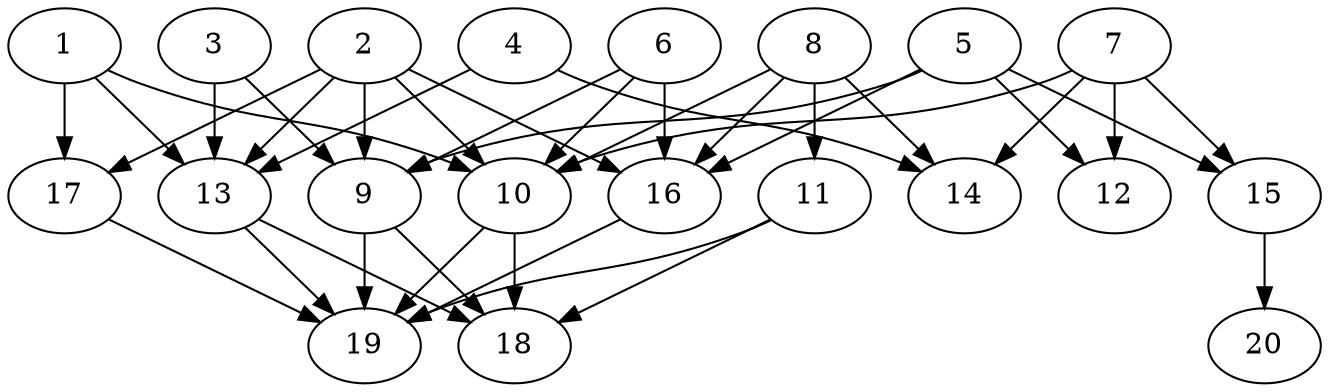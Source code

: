 // DAG automatically generated by daggen at Wed Jul 24 21:21:54 2019
// ./daggen --dot -n 20 --ccr 0.3 --fat 0.8 --regular 0.5 --density 0.6 --mindata 5242880 --maxdata 52428800 
digraph G {
  1 [size="41977173", alpha="0.08", expect_size="12593152"] 
  1 -> 10 [size ="12593152"]
  1 -> 13 [size ="12593152"]
  1 -> 17 [size ="12593152"]
  2 [size="75803307", alpha="0.13", expect_size="22740992"] 
  2 -> 9 [size ="22740992"]
  2 -> 10 [size ="22740992"]
  2 -> 13 [size ="22740992"]
  2 -> 16 [size ="22740992"]
  2 -> 17 [size ="22740992"]
  3 [size="48988160", alpha="0.06", expect_size="14696448"] 
  3 -> 9 [size ="14696448"]
  3 -> 13 [size ="14696448"]
  4 [size="110639787", alpha="0.02", expect_size="33191936"] 
  4 -> 13 [size ="33191936"]
  4 -> 14 [size ="33191936"]
  5 [size="122251947", alpha="0.07", expect_size="36675584"] 
  5 -> 9 [size ="36675584"]
  5 -> 12 [size ="36675584"]
  5 -> 15 [size ="36675584"]
  5 -> 16 [size ="36675584"]
  6 [size="44970667", alpha="0.06", expect_size="13491200"] 
  6 -> 9 [size ="13491200"]
  6 -> 10 [size ="13491200"]
  6 -> 16 [size ="13491200"]
  7 [size="173690880", alpha="0.06", expect_size="52107264"] 
  7 -> 10 [size ="52107264"]
  7 -> 12 [size ="52107264"]
  7 -> 14 [size ="52107264"]
  7 -> 15 [size ="52107264"]
  8 [size="72782507", alpha="0.20", expect_size="21834752"] 
  8 -> 10 [size ="21834752"]
  8 -> 11 [size ="21834752"]
  8 -> 14 [size ="21834752"]
  8 -> 16 [size ="21834752"]
  9 [size="111015253", alpha="0.09", expect_size="33304576"] 
  9 -> 18 [size ="33304576"]
  9 -> 19 [size ="33304576"]
  10 [size="119425707", alpha="0.18", expect_size="35827712"] 
  10 -> 18 [size ="35827712"]
  10 -> 19 [size ="35827712"]
  11 [size="123760640", alpha="0.03", expect_size="37128192"] 
  11 -> 18 [size ="37128192"]
  11 -> 19 [size ="37128192"]
  12 [size="27617280", alpha="0.06", expect_size="8285184"] 
  13 [size="129433600", alpha="0.08", expect_size="38830080"] 
  13 -> 18 [size ="38830080"]
  13 -> 19 [size ="38830080"]
  14 [size="20589227", alpha="0.14", expect_size="6176768"] 
  15 [size="32750933", alpha="0.01", expect_size="9825280"] 
  15 -> 20 [size ="9825280"]
  16 [size="85391360", alpha="0.05", expect_size="25617408"] 
  16 -> 19 [size ="25617408"]
  17 [size="134202027", alpha="0.18", expect_size="40260608"] 
  17 -> 19 [size ="40260608"]
  18 [size="27378347", alpha="0.13", expect_size="8213504"] 
  19 [size="26920960", alpha="0.12", expect_size="8076288"] 
  20 [size="98054827", alpha="0.18", expect_size="29416448"] 
}
